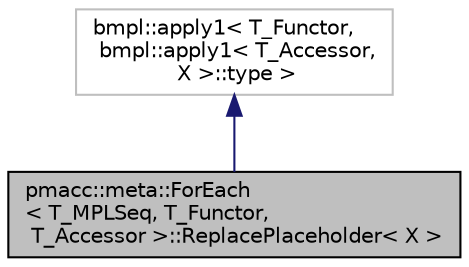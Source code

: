 digraph "pmacc::meta::ForEach&lt; T_MPLSeq, T_Functor, T_Accessor &gt;::ReplacePlaceholder&lt; X &gt;"
{
 // LATEX_PDF_SIZE
  edge [fontname="Helvetica",fontsize="10",labelfontname="Helvetica",labelfontsize="10"];
  node [fontname="Helvetica",fontsize="10",shape=record];
  Node1 [label="pmacc::meta::ForEach\l\< T_MPLSeq, T_Functor,\l T_Accessor \>::ReplacePlaceholder\< X \>",height=0.2,width=0.4,color="black", fillcolor="grey75", style="filled", fontcolor="black",tooltip=" "];
  Node2 -> Node1 [dir="back",color="midnightblue",fontsize="10",style="solid",fontname="Helvetica"];
  Node2 [label="bmpl::apply1\< T_Functor,\l bmpl::apply1\< T_Accessor,\l X \>::type \>",height=0.2,width=0.4,color="grey75", fillcolor="white", style="filled",tooltip=" "];
}
